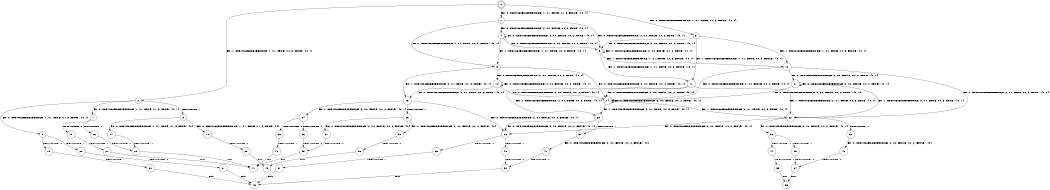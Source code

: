 digraph BCG {
size = "7, 10.5";
center = TRUE;
node [shape = circle];
0 [peripheries = 2];
0 -> 1 [label = "EX !0 !ATOMIC_EXCH_BRANCH (1, +1, TRUE, +1, 3, FALSE) !{0, 1}"];
0 -> 2 [label = "EX !1 !ATOMIC_EXCH_BRANCH (1, +1, TRUE, +0, 3, TRUE) !{0, 1}"];
0 -> 3 [label = "EX !0 !ATOMIC_EXCH_BRANCH (1, +1, TRUE, +1, 3, FALSE) !{0, 1}"];
1 -> 4 [label = "EX !0 !ATOMIC_EXCH_BRANCH (2, +0, FALSE, +0, 2, TRUE) !{0, 1}"];
1 -> 5 [label = "EX !1 !ATOMIC_EXCH_BRANCH (1, +1, TRUE, +0, 3, FALSE) !{0, 1}"];
1 -> 6 [label = "EX !0 !ATOMIC_EXCH_BRANCH (2, +0, FALSE, +0, 2, TRUE) !{0, 1}"];
2 -> 7 [label = "EX !0 !ATOMIC_EXCH_BRANCH (1, +1, TRUE, +1, 3, TRUE) !{0, 1}"];
2 -> 8 [label = "TERMINATE !1"];
2 -> 9 [label = "EX !0 !ATOMIC_EXCH_BRANCH (1, +1, TRUE, +1, 3, TRUE) !{0, 1}"];
3 -> 10 [label = "EX !1 !ATOMIC_EXCH_BRANCH (1, +1, TRUE, +0, 3, FALSE) !{0, 1}"];
3 -> 6 [label = "EX !0 !ATOMIC_EXCH_BRANCH (2, +0, FALSE, +0, 2, TRUE) !{0, 1}"];
3 -> 11 [label = "EX !1 !ATOMIC_EXCH_BRANCH (1, +1, TRUE, +0, 3, FALSE) !{0, 1}"];
4 -> 4 [label = "EX !0 !ATOMIC_EXCH_BRANCH (2, +0, FALSE, +0, 2, TRUE) !{0, 1}"];
4 -> 5 [label = "EX !1 !ATOMIC_EXCH_BRANCH (1, +1, TRUE, +0, 3, FALSE) !{0, 1}"];
4 -> 6 [label = "EX !0 !ATOMIC_EXCH_BRANCH (2, +0, FALSE, +0, 2, TRUE) !{0, 1}"];
5 -> 12 [label = "EX !0 !ATOMIC_EXCH_BRANCH (2, +0, FALSE, +0, 2, TRUE) !{0, 1}"];
5 -> 13 [label = "EX !1 !ATOMIC_EXCH_BRANCH (2, +1, TRUE, +0, 3, TRUE) !{0, 1}"];
5 -> 14 [label = "EX !0 !ATOMIC_EXCH_BRANCH (2, +0, FALSE, +0, 2, TRUE) !{0, 1}"];
6 -> 10 [label = "EX !1 !ATOMIC_EXCH_BRANCH (1, +1, TRUE, +0, 3, FALSE) !{0, 1}"];
6 -> 6 [label = "EX !0 !ATOMIC_EXCH_BRANCH (2, +0, FALSE, +0, 2, TRUE) !{0, 1}"];
6 -> 11 [label = "EX !1 !ATOMIC_EXCH_BRANCH (1, +1, TRUE, +0, 3, FALSE) !{0, 1}"];
7 -> 15 [label = "TERMINATE !0"];
7 -> 16 [label = "TERMINATE !1"];
8 -> 17 [label = "EX !0 !ATOMIC_EXCH_BRANCH (1, +1, TRUE, +1, 3, TRUE) !{0}"];
8 -> 18 [label = "EX !0 !ATOMIC_EXCH_BRANCH (1, +1, TRUE, +1, 3, TRUE) !{0}"];
9 -> 19 [label = "TERMINATE !0"];
9 -> 20 [label = "TERMINATE !1"];
10 -> 21 [label = "EX !0 !ATOMIC_EXCH_BRANCH (2, +0, FALSE, +0, 2, TRUE) !{0, 1}"];
10 -> 22 [label = "EX !1 !ATOMIC_EXCH_BRANCH (2, +1, TRUE, +0, 3, TRUE) !{0, 1}"];
10 -> 14 [label = "EX !0 !ATOMIC_EXCH_BRANCH (2, +0, FALSE, +0, 2, TRUE) !{0, 1}"];
11 -> 22 [label = "EX !1 !ATOMIC_EXCH_BRANCH (2, +1, TRUE, +0, 3, TRUE) !{0, 1}"];
11 -> 14 [label = "EX !0 !ATOMIC_EXCH_BRANCH (2, +0, FALSE, +0, 2, TRUE) !{0, 1}"];
11 -> 23 [label = "EX !1 !ATOMIC_EXCH_BRANCH (2, +1, TRUE, +0, 3, TRUE) !{0, 1}"];
12 -> 12 [label = "EX !0 !ATOMIC_EXCH_BRANCH (2, +0, FALSE, +0, 2, TRUE) !{0, 1}"];
12 -> 13 [label = "EX !1 !ATOMIC_EXCH_BRANCH (2, +1, TRUE, +0, 3, TRUE) !{0, 1}"];
12 -> 14 [label = "EX !0 !ATOMIC_EXCH_BRANCH (2, +0, FALSE, +0, 2, TRUE) !{0, 1}"];
13 -> 24 [label = "EX !0 !ATOMIC_EXCH_BRANCH (2, +0, FALSE, +0, 2, FALSE) !{0, 1}"];
13 -> 25 [label = "TERMINATE !1"];
13 -> 26 [label = "EX !0 !ATOMIC_EXCH_BRANCH (2, +0, FALSE, +0, 2, FALSE) !{0, 1}"];
14 -> 22 [label = "EX !1 !ATOMIC_EXCH_BRANCH (2, +1, TRUE, +0, 3, TRUE) !{0, 1}"];
14 -> 14 [label = "EX !0 !ATOMIC_EXCH_BRANCH (2, +0, FALSE, +0, 2, TRUE) !{0, 1}"];
14 -> 23 [label = "EX !1 !ATOMIC_EXCH_BRANCH (2, +1, TRUE, +0, 3, TRUE) !{0, 1}"];
15 -> 27 [label = "TERMINATE !1"];
16 -> 28 [label = "TERMINATE !0"];
17 -> 28 [label = "TERMINATE !0"];
18 -> 29 [label = "TERMINATE !0"];
19 -> 30 [label = "TERMINATE !1"];
20 -> 31 [label = "TERMINATE !0"];
21 -> 21 [label = "EX !0 !ATOMIC_EXCH_BRANCH (2, +0, FALSE, +0, 2, TRUE) !{0, 1}"];
21 -> 22 [label = "EX !1 !ATOMIC_EXCH_BRANCH (2, +1, TRUE, +0, 3, TRUE) !{0, 1}"];
21 -> 14 [label = "EX !0 !ATOMIC_EXCH_BRANCH (2, +0, FALSE, +0, 2, TRUE) !{0, 1}"];
22 -> 32 [label = "EX !0 !ATOMIC_EXCH_BRANCH (2, +0, FALSE, +0, 2, FALSE) !{0, 1}"];
22 -> 33 [label = "TERMINATE !1"];
22 -> 26 [label = "EX !0 !ATOMIC_EXCH_BRANCH (2, +0, FALSE, +0, 2, FALSE) !{0, 1}"];
23 -> 26 [label = "EX !0 !ATOMIC_EXCH_BRANCH (2, +0, FALSE, +0, 2, FALSE) !{0, 1}"];
23 -> 34 [label = "TERMINATE !1"];
24 -> 35 [label = "TERMINATE !0"];
24 -> 36 [label = "TERMINATE !1"];
25 -> 37 [label = "EX !0 !ATOMIC_EXCH_BRANCH (2, +0, FALSE, +0, 2, FALSE) !{0}"];
25 -> 38 [label = "EX !0 !ATOMIC_EXCH_BRANCH (2, +0, FALSE, +0, 2, FALSE) !{0}"];
26 -> 39 [label = "TERMINATE !0"];
26 -> 40 [label = "TERMINATE !1"];
27 -> 41 [label = "exit"];
28 -> 41 [label = "exit"];
29 -> 42 [label = "exit"];
30 -> 43 [label = "exit"];
31 -> 43 [label = "exit"];
32 -> 44 [label = "TERMINATE !0"];
32 -> 45 [label = "TERMINATE !1"];
33 -> 46 [label = "EX !0 !ATOMIC_EXCH_BRANCH (2, +0, FALSE, +0, 2, FALSE) !{0}"];
34 -> 47 [label = "EX !0 !ATOMIC_EXCH_BRANCH (2, +0, FALSE, +0, 2, FALSE) !{0}"];
35 -> 48 [label = "TERMINATE !1"];
36 -> 49 [label = "TERMINATE !0"];
37 -> 49 [label = "TERMINATE !0"];
38 -> 50 [label = "TERMINATE !0"];
39 -> 51 [label = "TERMINATE !1"];
40 -> 52 [label = "TERMINATE !0"];
44 -> 53 [label = "TERMINATE !1"];
45 -> 54 [label = "TERMINATE !0"];
46 -> 54 [label = "TERMINATE !0"];
47 -> 52 [label = "TERMINATE !0"];
48 -> 41 [label = "exit"];
49 -> 41 [label = "exit"];
50 -> 42 [label = "exit"];
51 -> 43 [label = "exit"];
52 -> 43 [label = "exit"];
53 -> 55 [label = "exit"];
54 -> 55 [label = "exit"];
}
